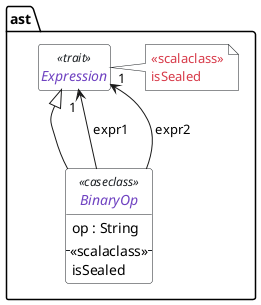 @startuml
package ast {
abstract class Expression << trait>>
abstract class BinaryOp << caseclass >> {
    op : String       
    -- <<scalaclass>> --
    isSealed
}  

Expression <|-- BinaryOp : "   " 
BinaryOp --> "1 " Expression : " expr1   "
BinaryOp --> "1" Expression : " expr2"
note "<<scalaclass>>\nisSealed" as N1 
Expression -right- N1 
}
hide circle 
hide Expression members 
hide methods

skinparam defaultFontName Source Code Pro

skinparam ClassStereotypeFontColor #1b1f23

skinparam class {
    BackgroundColor White
    BorderColor #1b1f23
    ArrowColor #1b1f23
    FontColor #6f42c1
}

skinparam note {
    BackgroundColor White
    BorderColor #1b1f23
    ArrowColor #1b1f23
    FontColor #d73a49
}


skinparam stereotype {
    FontColor #d73a49
}
@enduml